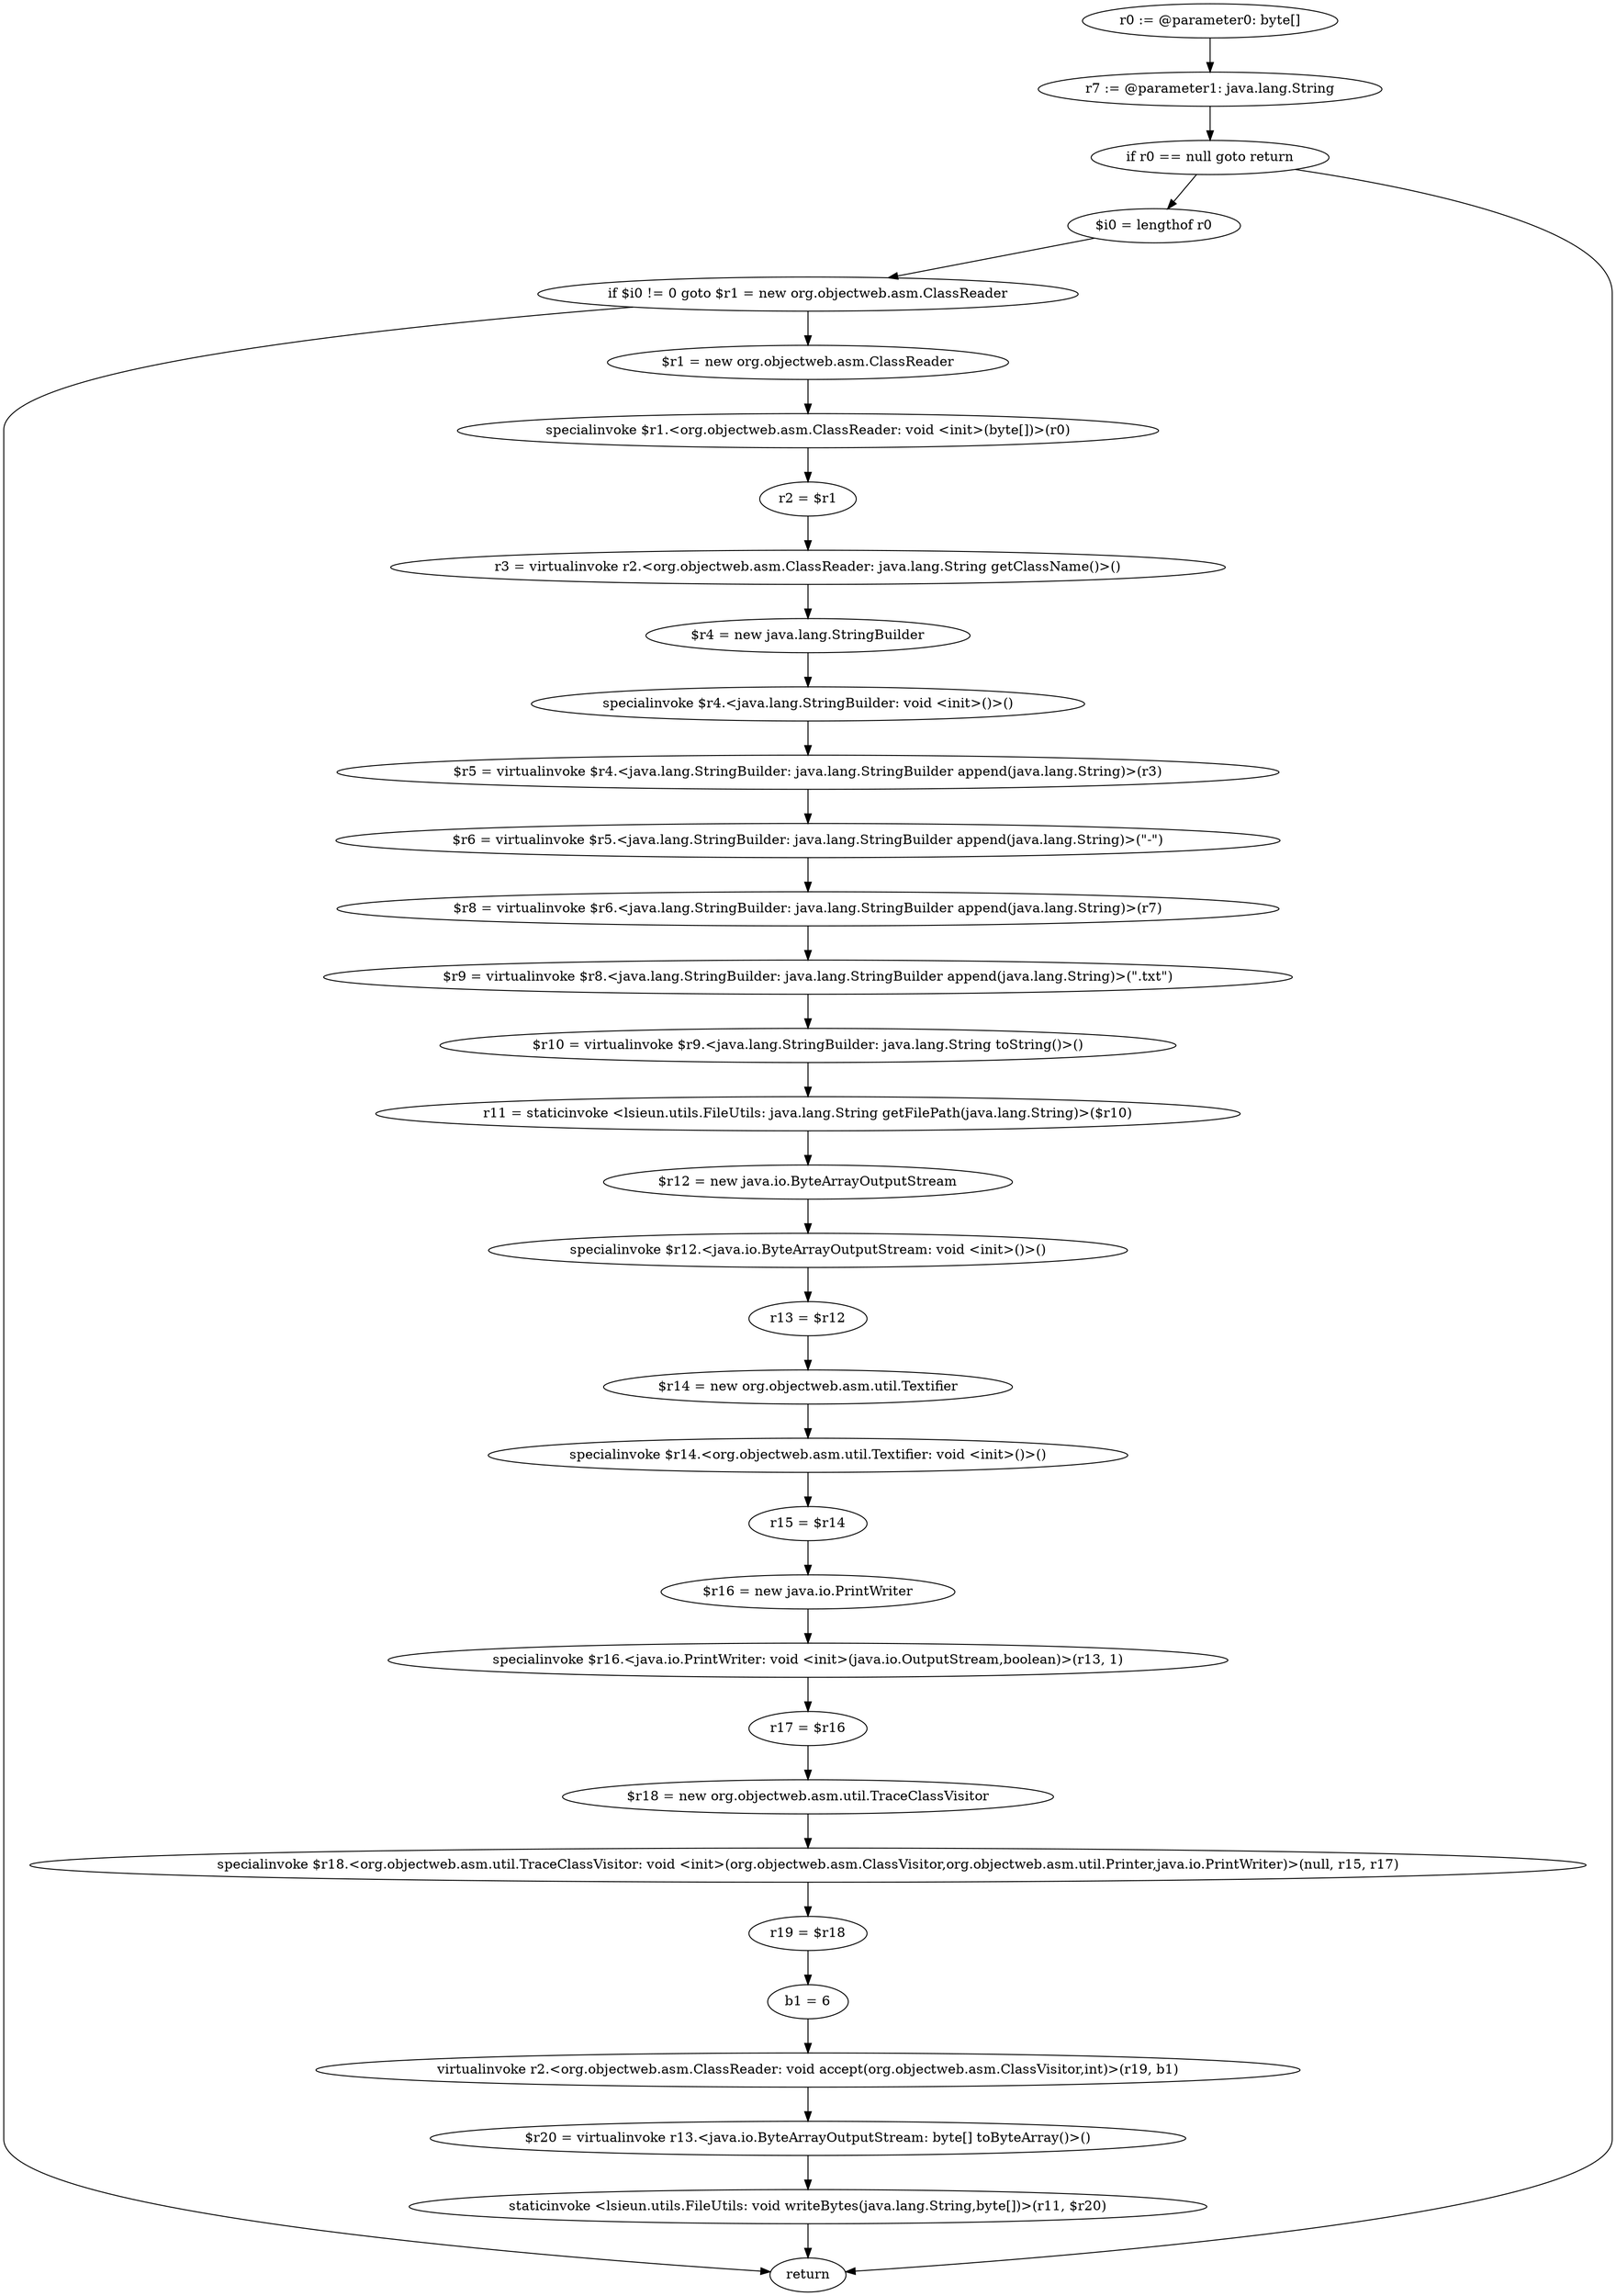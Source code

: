 digraph "unitGraph" {
    "r0 := @parameter0: byte[]"
    "r7 := @parameter1: java.lang.String"
    "if r0 == null goto return"
    "$i0 = lengthof r0"
    "if $i0 != 0 goto $r1 = new org.objectweb.asm.ClassReader"
    "return"
    "$r1 = new org.objectweb.asm.ClassReader"
    "specialinvoke $r1.<org.objectweb.asm.ClassReader: void <init>(byte[])>(r0)"
    "r2 = $r1"
    "r3 = virtualinvoke r2.<org.objectweb.asm.ClassReader: java.lang.String getClassName()>()"
    "$r4 = new java.lang.StringBuilder"
    "specialinvoke $r4.<java.lang.StringBuilder: void <init>()>()"
    "$r5 = virtualinvoke $r4.<java.lang.StringBuilder: java.lang.StringBuilder append(java.lang.String)>(r3)"
    "$r6 = virtualinvoke $r5.<java.lang.StringBuilder: java.lang.StringBuilder append(java.lang.String)>(\"-\")"
    "$r8 = virtualinvoke $r6.<java.lang.StringBuilder: java.lang.StringBuilder append(java.lang.String)>(r7)"
    "$r9 = virtualinvoke $r8.<java.lang.StringBuilder: java.lang.StringBuilder append(java.lang.String)>(\".txt\")"
    "$r10 = virtualinvoke $r9.<java.lang.StringBuilder: java.lang.String toString()>()"
    "r11 = staticinvoke <lsieun.utils.FileUtils: java.lang.String getFilePath(java.lang.String)>($r10)"
    "$r12 = new java.io.ByteArrayOutputStream"
    "specialinvoke $r12.<java.io.ByteArrayOutputStream: void <init>()>()"
    "r13 = $r12"
    "$r14 = new org.objectweb.asm.util.Textifier"
    "specialinvoke $r14.<org.objectweb.asm.util.Textifier: void <init>()>()"
    "r15 = $r14"
    "$r16 = new java.io.PrintWriter"
    "specialinvoke $r16.<java.io.PrintWriter: void <init>(java.io.OutputStream,boolean)>(r13, 1)"
    "r17 = $r16"
    "$r18 = new org.objectweb.asm.util.TraceClassVisitor"
    "specialinvoke $r18.<org.objectweb.asm.util.TraceClassVisitor: void <init>(org.objectweb.asm.ClassVisitor,org.objectweb.asm.util.Printer,java.io.PrintWriter)>(null, r15, r17)"
    "r19 = $r18"
    "b1 = 6"
    "virtualinvoke r2.<org.objectweb.asm.ClassReader: void accept(org.objectweb.asm.ClassVisitor,int)>(r19, b1)"
    "$r20 = virtualinvoke r13.<java.io.ByteArrayOutputStream: byte[] toByteArray()>()"
    "staticinvoke <lsieun.utils.FileUtils: void writeBytes(java.lang.String,byte[])>(r11, $r20)"
    "r0 := @parameter0: byte[]"->"r7 := @parameter1: java.lang.String";
    "r7 := @parameter1: java.lang.String"->"if r0 == null goto return";
    "if r0 == null goto return"->"$i0 = lengthof r0";
    "if r0 == null goto return"->"return";
    "$i0 = lengthof r0"->"if $i0 != 0 goto $r1 = new org.objectweb.asm.ClassReader";
    "if $i0 != 0 goto $r1 = new org.objectweb.asm.ClassReader"->"return";
    "if $i0 != 0 goto $r1 = new org.objectweb.asm.ClassReader"->"$r1 = new org.objectweb.asm.ClassReader";
    "$r1 = new org.objectweb.asm.ClassReader"->"specialinvoke $r1.<org.objectweb.asm.ClassReader: void <init>(byte[])>(r0)";
    "specialinvoke $r1.<org.objectweb.asm.ClassReader: void <init>(byte[])>(r0)"->"r2 = $r1";
    "r2 = $r1"->"r3 = virtualinvoke r2.<org.objectweb.asm.ClassReader: java.lang.String getClassName()>()";
    "r3 = virtualinvoke r2.<org.objectweb.asm.ClassReader: java.lang.String getClassName()>()"->"$r4 = new java.lang.StringBuilder";
    "$r4 = new java.lang.StringBuilder"->"specialinvoke $r4.<java.lang.StringBuilder: void <init>()>()";
    "specialinvoke $r4.<java.lang.StringBuilder: void <init>()>()"->"$r5 = virtualinvoke $r4.<java.lang.StringBuilder: java.lang.StringBuilder append(java.lang.String)>(r3)";
    "$r5 = virtualinvoke $r4.<java.lang.StringBuilder: java.lang.StringBuilder append(java.lang.String)>(r3)"->"$r6 = virtualinvoke $r5.<java.lang.StringBuilder: java.lang.StringBuilder append(java.lang.String)>(\"-\")";
    "$r6 = virtualinvoke $r5.<java.lang.StringBuilder: java.lang.StringBuilder append(java.lang.String)>(\"-\")"->"$r8 = virtualinvoke $r6.<java.lang.StringBuilder: java.lang.StringBuilder append(java.lang.String)>(r7)";
    "$r8 = virtualinvoke $r6.<java.lang.StringBuilder: java.lang.StringBuilder append(java.lang.String)>(r7)"->"$r9 = virtualinvoke $r8.<java.lang.StringBuilder: java.lang.StringBuilder append(java.lang.String)>(\".txt\")";
    "$r9 = virtualinvoke $r8.<java.lang.StringBuilder: java.lang.StringBuilder append(java.lang.String)>(\".txt\")"->"$r10 = virtualinvoke $r9.<java.lang.StringBuilder: java.lang.String toString()>()";
    "$r10 = virtualinvoke $r9.<java.lang.StringBuilder: java.lang.String toString()>()"->"r11 = staticinvoke <lsieun.utils.FileUtils: java.lang.String getFilePath(java.lang.String)>($r10)";
    "r11 = staticinvoke <lsieun.utils.FileUtils: java.lang.String getFilePath(java.lang.String)>($r10)"->"$r12 = new java.io.ByteArrayOutputStream";
    "$r12 = new java.io.ByteArrayOutputStream"->"specialinvoke $r12.<java.io.ByteArrayOutputStream: void <init>()>()";
    "specialinvoke $r12.<java.io.ByteArrayOutputStream: void <init>()>()"->"r13 = $r12";
    "r13 = $r12"->"$r14 = new org.objectweb.asm.util.Textifier";
    "$r14 = new org.objectweb.asm.util.Textifier"->"specialinvoke $r14.<org.objectweb.asm.util.Textifier: void <init>()>()";
    "specialinvoke $r14.<org.objectweb.asm.util.Textifier: void <init>()>()"->"r15 = $r14";
    "r15 = $r14"->"$r16 = new java.io.PrintWriter";
    "$r16 = new java.io.PrintWriter"->"specialinvoke $r16.<java.io.PrintWriter: void <init>(java.io.OutputStream,boolean)>(r13, 1)";
    "specialinvoke $r16.<java.io.PrintWriter: void <init>(java.io.OutputStream,boolean)>(r13, 1)"->"r17 = $r16";
    "r17 = $r16"->"$r18 = new org.objectweb.asm.util.TraceClassVisitor";
    "$r18 = new org.objectweb.asm.util.TraceClassVisitor"->"specialinvoke $r18.<org.objectweb.asm.util.TraceClassVisitor: void <init>(org.objectweb.asm.ClassVisitor,org.objectweb.asm.util.Printer,java.io.PrintWriter)>(null, r15, r17)";
    "specialinvoke $r18.<org.objectweb.asm.util.TraceClassVisitor: void <init>(org.objectweb.asm.ClassVisitor,org.objectweb.asm.util.Printer,java.io.PrintWriter)>(null, r15, r17)"->"r19 = $r18";
    "r19 = $r18"->"b1 = 6";
    "b1 = 6"->"virtualinvoke r2.<org.objectweb.asm.ClassReader: void accept(org.objectweb.asm.ClassVisitor,int)>(r19, b1)";
    "virtualinvoke r2.<org.objectweb.asm.ClassReader: void accept(org.objectweb.asm.ClassVisitor,int)>(r19, b1)"->"$r20 = virtualinvoke r13.<java.io.ByteArrayOutputStream: byte[] toByteArray()>()";
    "$r20 = virtualinvoke r13.<java.io.ByteArrayOutputStream: byte[] toByteArray()>()"->"staticinvoke <lsieun.utils.FileUtils: void writeBytes(java.lang.String,byte[])>(r11, $r20)";
    "staticinvoke <lsieun.utils.FileUtils: void writeBytes(java.lang.String,byte[])>(r11, $r20)"->"return";
}
